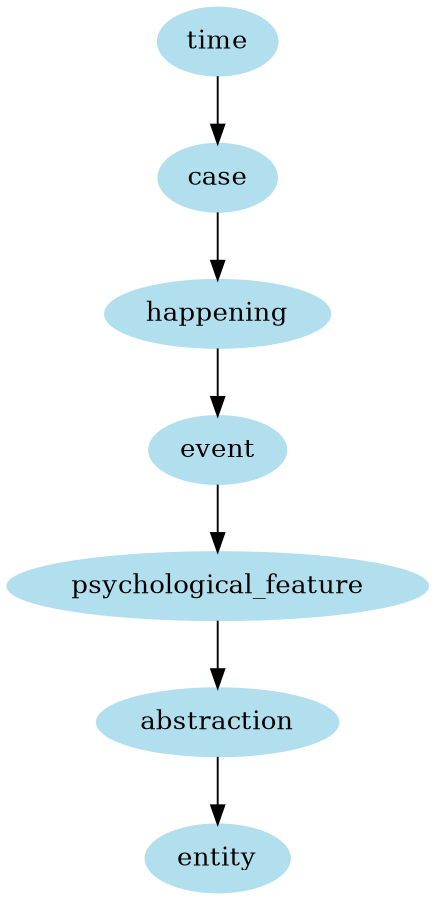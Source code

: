 digraph unix {
	node [color=lightblue2 style=filled]
	size="6,6"
	time -> case
	case -> happening
	happening -> event
	event -> psychological_feature
	psychological_feature -> abstraction
	abstraction -> entity
}
